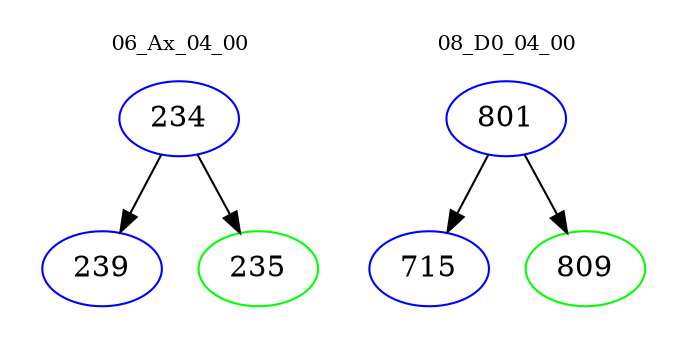 digraph{
subgraph cluster_0 {
color = white
label = "06_Ax_04_00";
fontsize=10;
T0_234 [label="234", color="blue"]
T0_234 -> T0_239 [color="black"]
T0_239 [label="239", color="blue"]
T0_234 -> T0_235 [color="black"]
T0_235 [label="235", color="green"]
}
subgraph cluster_1 {
color = white
label = "08_D0_04_00";
fontsize=10;
T1_801 [label="801", color="blue"]
T1_801 -> T1_715 [color="black"]
T1_715 [label="715", color="blue"]
T1_801 -> T1_809 [color="black"]
T1_809 [label="809", color="green"]
}
}
